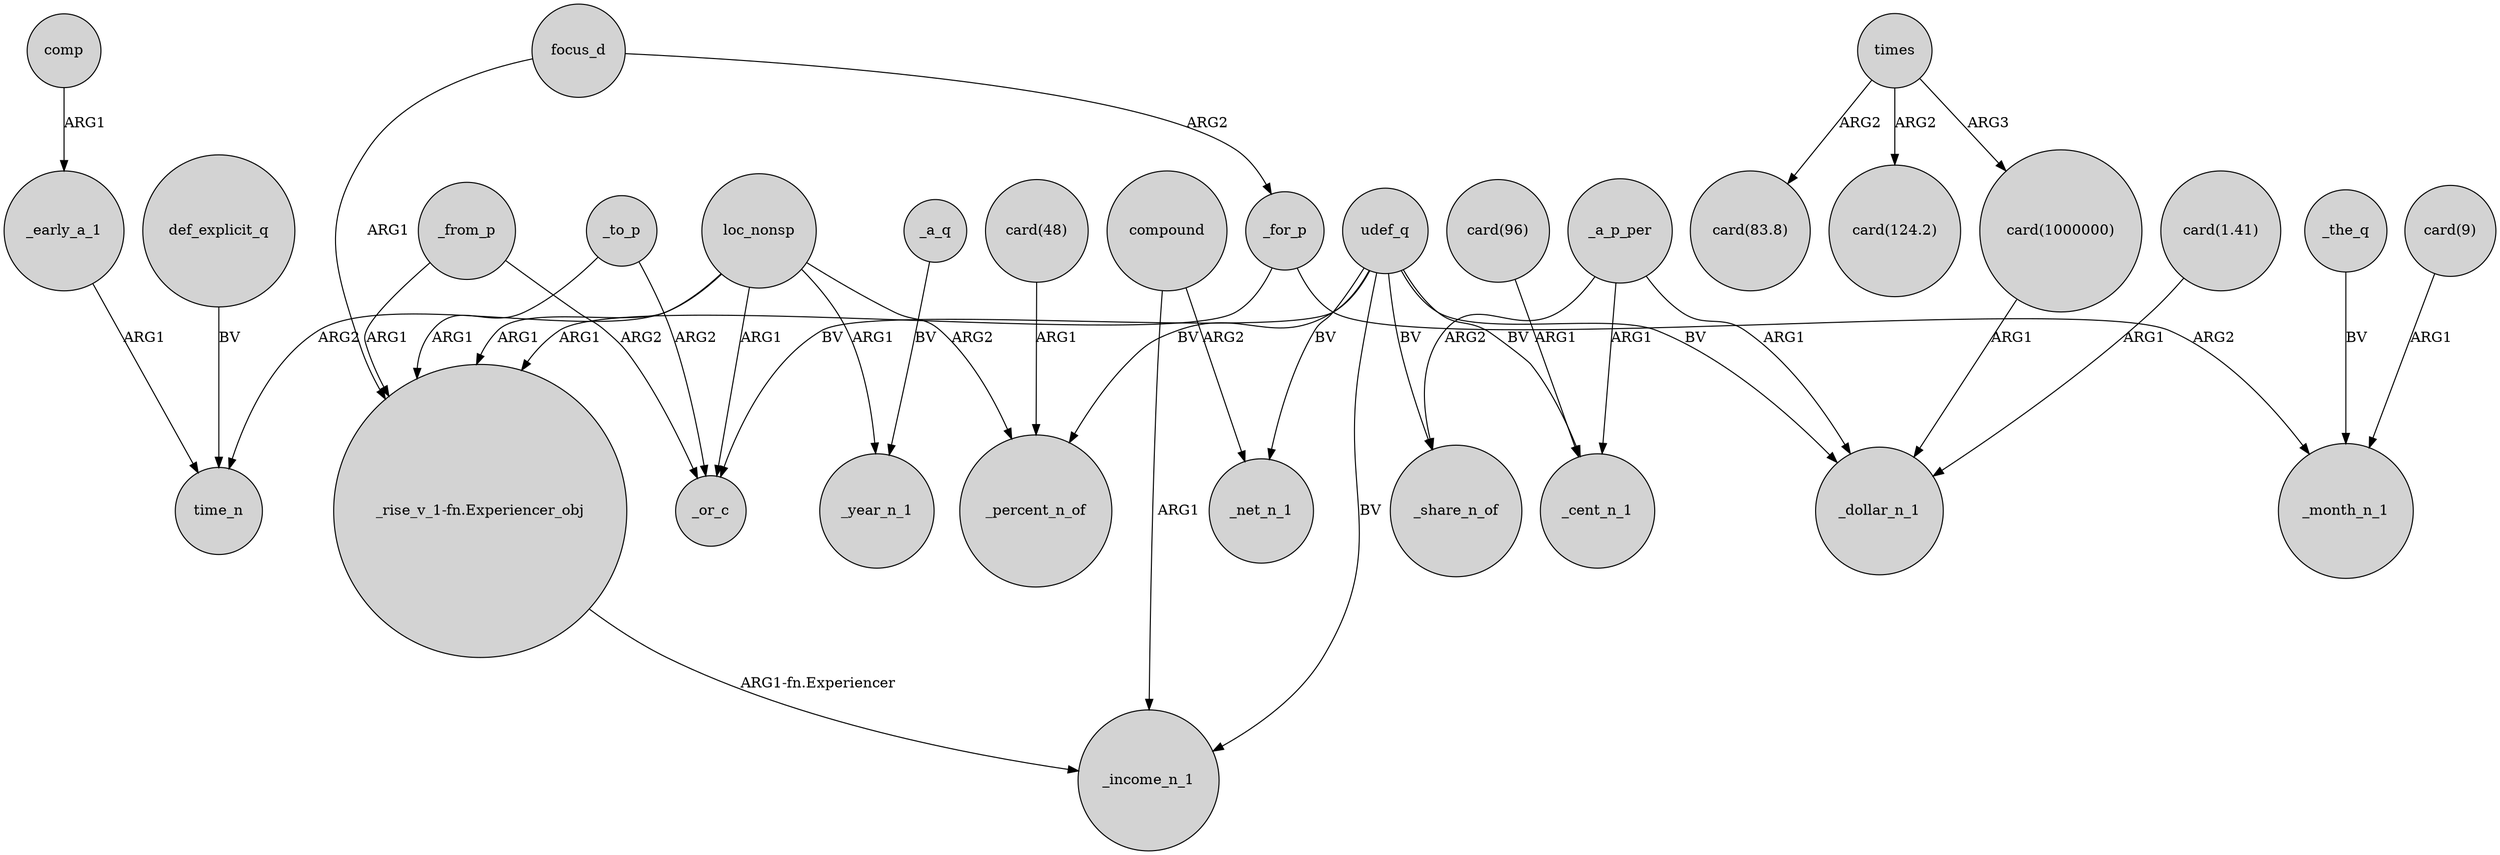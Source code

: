 digraph {
	node [shape=circle style=filled]
	_early_a_1 -> time_n [label=ARG1]
	_for_p -> "_rise_v_1-fn.Experiencer_obj" [label=ARG1]
	_to_p -> _or_c [label=ARG2]
	compound -> _net_n_1 [label=ARG2]
	loc_nonsp -> "_rise_v_1-fn.Experiencer_obj" [label=ARG1]
	_a_p_per -> _cent_n_1 [label=ARG1]
	_the_q -> _month_n_1 [label=BV]
	udef_q -> _income_n_1 [label=BV]
	loc_nonsp -> _year_n_1 [label=ARG1]
	_from_p -> "_rise_v_1-fn.Experiencer_obj" [label=ARG1]
	times -> "card(1000000)" [label=ARG3]
	comp -> _early_a_1 [label=ARG1]
	"card(48)" -> _percent_n_of [label=ARG1]
	_a_q -> _year_n_1 [label=BV]
	times -> "card(83.8)" [label=ARG2]
	"_rise_v_1-fn.Experiencer_obj" -> _income_n_1 [label="ARG1-fn.Experiencer"]
	udef_q -> _cent_n_1 [label=BV]
	"card(96)" -> _cent_n_1 [label=ARG1]
	udef_q -> _or_c [label=BV]
	compound -> _income_n_1 [label=ARG1]
	_a_p_per -> _share_n_of [label=ARG2]
	udef_q -> _percent_n_of [label=BV]
	udef_q -> _share_n_of [label=BV]
	udef_q -> _net_n_1 [label=BV]
	udef_q -> _dollar_n_1 [label=BV]
	"card(1000000)" -> _dollar_n_1 [label=ARG1]
	_from_p -> _or_c [label=ARG2]
	focus_d -> "_rise_v_1-fn.Experiencer_obj" [label=ARG1]
	loc_nonsp -> _or_c [label=ARG1]
	_a_p_per -> _dollar_n_1 [label=ARG1]
	"card(1.41)" -> _dollar_n_1 [label=ARG1]
	def_explicit_q -> time_n [label=BV]
	loc_nonsp -> time_n [label=ARG2]
	_to_p -> "_rise_v_1-fn.Experiencer_obj" [label=ARG1]
	"card(9)" -> _month_n_1 [label=ARG1]
	focus_d -> _for_p [label=ARG2]
	times -> "card(124.2)" [label=ARG2]
	_for_p -> _month_n_1 [label=ARG2]
	loc_nonsp -> _percent_n_of [label=ARG2]
}
